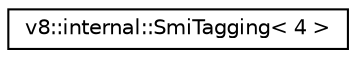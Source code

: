 digraph "Graphical Class Hierarchy"
{
  edge [fontname="Helvetica",fontsize="10",labelfontname="Helvetica",labelfontsize="10"];
  node [fontname="Helvetica",fontsize="10",shape=record];
  rankdir="LR";
  Node1 [label="v8::internal::SmiTagging\< 4 \>",height=0.2,width=0.4,color="black", fillcolor="white", style="filled",URL="$structv8_1_1internal_1_1SmiTagging_3_014_01_4.html"];
}
